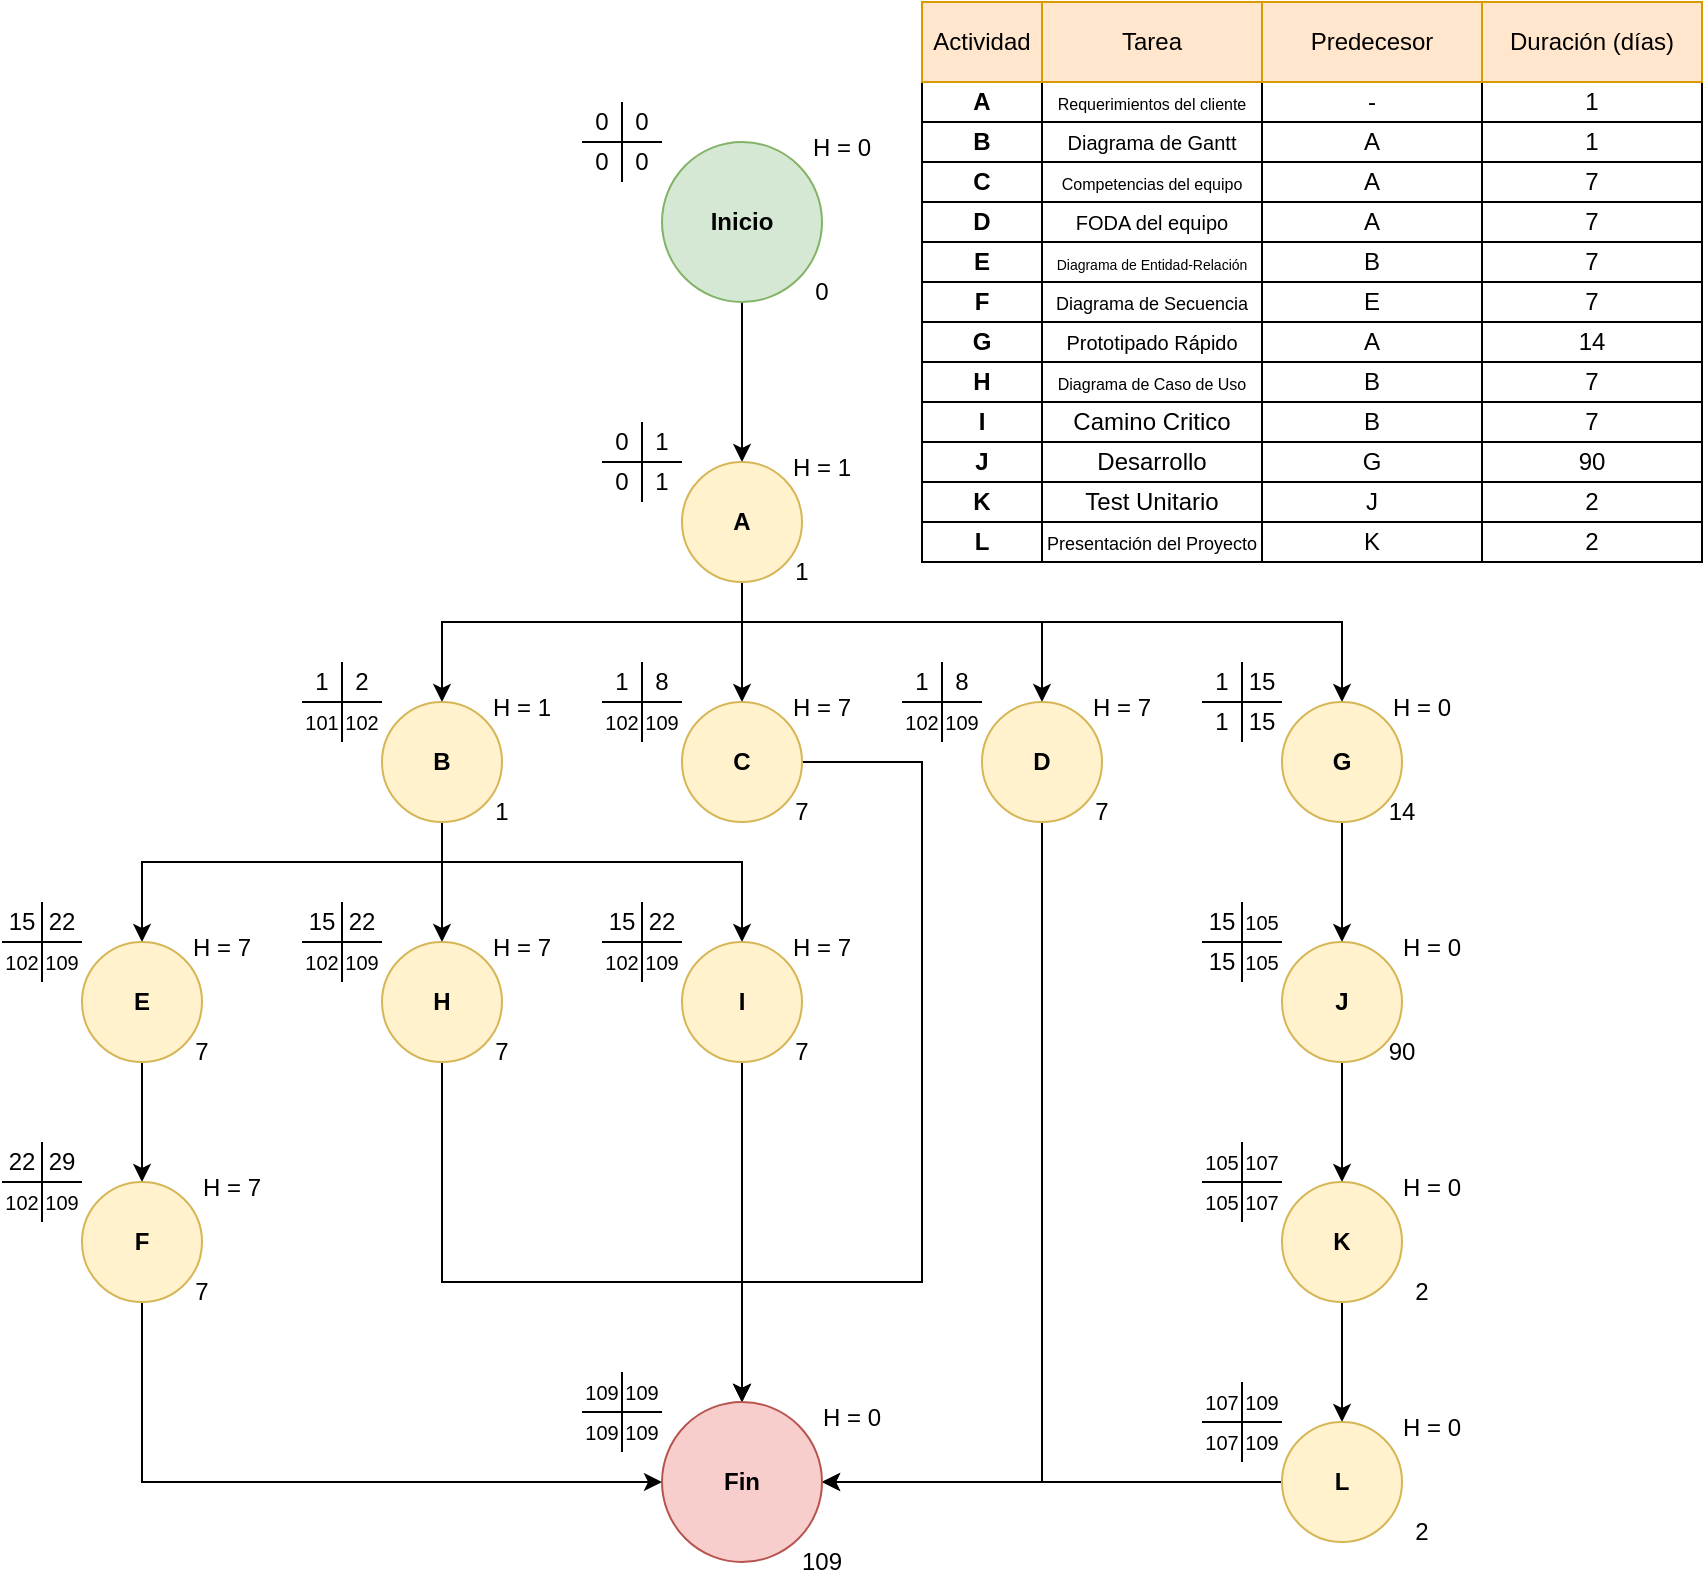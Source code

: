 <mxfile version="21.1.7" type="device">
  <diagram name="Página-1" id="NxOe9unB6jpLnXGUCcKp">
    <mxGraphModel dx="2471" dy="936" grid="1" gridSize="10" guides="1" tooltips="1" connect="1" arrows="1" fold="1" page="1" pageScale="1" pageWidth="827" pageHeight="1169" math="0" shadow="0">
      <root>
        <mxCell id="0" />
        <mxCell id="1" parent="0" />
        <mxCell id="khXIBc9hb-4F274Rollf-5" value="&lt;span&gt;A&lt;/span&gt;" style="rounded=0;whiteSpace=wrap;html=1;fontStyle=1" vertex="1" parent="1">
          <mxGeometry x="280" y="120" width="60" height="20" as="geometry" />
        </mxCell>
        <mxCell id="khXIBc9hb-4F274Rollf-6" value="B" style="rounded=0;whiteSpace=wrap;html=1;fontStyle=1" vertex="1" parent="1">
          <mxGeometry x="280" y="140" width="60" height="20" as="geometry" />
        </mxCell>
        <mxCell id="khXIBc9hb-4F274Rollf-7" value="A" style="rounded=0;whiteSpace=wrap;html=1;" vertex="1" parent="1">
          <mxGeometry x="450" y="140" width="110" height="20" as="geometry" />
        </mxCell>
        <mxCell id="khXIBc9hb-4F274Rollf-8" value="-" style="rounded=0;whiteSpace=wrap;html=1;" vertex="1" parent="1">
          <mxGeometry x="450" y="120" width="110" height="20" as="geometry" />
        </mxCell>
        <mxCell id="khXIBc9hb-4F274Rollf-9" value="1" style="rounded=0;whiteSpace=wrap;html=1;" vertex="1" parent="1">
          <mxGeometry x="560" y="120" width="110" height="20" as="geometry" />
        </mxCell>
        <mxCell id="khXIBc9hb-4F274Rollf-10" value="1" style="rounded=0;whiteSpace=wrap;html=1;" vertex="1" parent="1">
          <mxGeometry x="560" y="140" width="110" height="20" as="geometry" />
        </mxCell>
        <mxCell id="khXIBc9hb-4F274Rollf-11" value="Duración (días)" style="rounded=0;whiteSpace=wrap;html=1;fillColor=#ffe6cc;strokeColor=#d79b00;" vertex="1" parent="1">
          <mxGeometry x="560" y="80" width="110" height="40" as="geometry" />
        </mxCell>
        <mxCell id="khXIBc9hb-4F274Rollf-12" value="Predecesor" style="rounded=0;whiteSpace=wrap;html=1;fillColor=#ffe6cc;strokeColor=#d79b00;" vertex="1" parent="1">
          <mxGeometry x="450" y="80" width="110" height="40" as="geometry" />
        </mxCell>
        <mxCell id="khXIBc9hb-4F274Rollf-13" value="Actividad" style="rounded=0;whiteSpace=wrap;html=1;fillColor=#ffe6cc;strokeColor=#d79b00;" vertex="1" parent="1">
          <mxGeometry x="280" y="80" width="60" height="40" as="geometry" />
        </mxCell>
        <mxCell id="khXIBc9hb-4F274Rollf-15" value="C" style="rounded=0;whiteSpace=wrap;html=1;fontStyle=1" vertex="1" parent="1">
          <mxGeometry x="280" y="160" width="60" height="20" as="geometry" />
        </mxCell>
        <mxCell id="khXIBc9hb-4F274Rollf-16" value="A" style="rounded=0;whiteSpace=wrap;html=1;" vertex="1" parent="1">
          <mxGeometry x="450" y="160" width="110" height="20" as="geometry" />
        </mxCell>
        <mxCell id="khXIBc9hb-4F274Rollf-17" value="7" style="rounded=0;whiteSpace=wrap;html=1;" vertex="1" parent="1">
          <mxGeometry x="560" y="160" width="110" height="20" as="geometry" />
        </mxCell>
        <mxCell id="khXIBc9hb-4F274Rollf-18" value="D" style="rounded=0;whiteSpace=wrap;html=1;fontStyle=1" vertex="1" parent="1">
          <mxGeometry x="280" y="180" width="60" height="20" as="geometry" />
        </mxCell>
        <mxCell id="khXIBc9hb-4F274Rollf-19" value="A" style="rounded=0;whiteSpace=wrap;html=1;" vertex="1" parent="1">
          <mxGeometry x="450" y="180" width="110" height="20" as="geometry" />
        </mxCell>
        <mxCell id="khXIBc9hb-4F274Rollf-20" value="7" style="rounded=0;whiteSpace=wrap;html=1;" vertex="1" parent="1">
          <mxGeometry x="560" y="180" width="110" height="20" as="geometry" />
        </mxCell>
        <mxCell id="khXIBc9hb-4F274Rollf-21" value="E" style="rounded=0;whiteSpace=wrap;html=1;fontStyle=1" vertex="1" parent="1">
          <mxGeometry x="280" y="200" width="60" height="20" as="geometry" />
        </mxCell>
        <mxCell id="khXIBc9hb-4F274Rollf-22" value="B" style="rounded=0;whiteSpace=wrap;html=1;" vertex="1" parent="1">
          <mxGeometry x="450" y="200" width="110" height="20" as="geometry" />
        </mxCell>
        <mxCell id="khXIBc9hb-4F274Rollf-23" value="7" style="rounded=0;whiteSpace=wrap;html=1;" vertex="1" parent="1">
          <mxGeometry x="560" y="200" width="110" height="20" as="geometry" />
        </mxCell>
        <mxCell id="khXIBc9hb-4F274Rollf-24" value="F" style="rounded=0;whiteSpace=wrap;html=1;fontStyle=1" vertex="1" parent="1">
          <mxGeometry x="280" y="220" width="60" height="20" as="geometry" />
        </mxCell>
        <mxCell id="khXIBc9hb-4F274Rollf-25" value="E" style="rounded=0;whiteSpace=wrap;html=1;" vertex="1" parent="1">
          <mxGeometry x="450" y="220" width="110" height="20" as="geometry" />
        </mxCell>
        <mxCell id="khXIBc9hb-4F274Rollf-26" value="7" style="rounded=0;whiteSpace=wrap;html=1;" vertex="1" parent="1">
          <mxGeometry x="560" y="220" width="110" height="20" as="geometry" />
        </mxCell>
        <mxCell id="khXIBc9hb-4F274Rollf-27" value="G" style="rounded=0;whiteSpace=wrap;html=1;fontStyle=1" vertex="1" parent="1">
          <mxGeometry x="280" y="240" width="60" height="20" as="geometry" />
        </mxCell>
        <mxCell id="khXIBc9hb-4F274Rollf-28" value="A" style="rounded=0;whiteSpace=wrap;html=1;" vertex="1" parent="1">
          <mxGeometry x="450" y="240" width="110" height="20" as="geometry" />
        </mxCell>
        <mxCell id="khXIBc9hb-4F274Rollf-29" value="14" style="rounded=0;whiteSpace=wrap;html=1;" vertex="1" parent="1">
          <mxGeometry x="560" y="240" width="110" height="20" as="geometry" />
        </mxCell>
        <mxCell id="khXIBc9hb-4F274Rollf-30" value="H" style="rounded=0;whiteSpace=wrap;html=1;fontStyle=1" vertex="1" parent="1">
          <mxGeometry x="280" y="260" width="60" height="20" as="geometry" />
        </mxCell>
        <mxCell id="khXIBc9hb-4F274Rollf-31" value="B" style="rounded=0;whiteSpace=wrap;html=1;" vertex="1" parent="1">
          <mxGeometry x="450" y="260" width="110" height="20" as="geometry" />
        </mxCell>
        <mxCell id="khXIBc9hb-4F274Rollf-32" value="7" style="rounded=0;whiteSpace=wrap;html=1;" vertex="1" parent="1">
          <mxGeometry x="560" y="260" width="110" height="20" as="geometry" />
        </mxCell>
        <mxCell id="khXIBc9hb-4F274Rollf-33" value="I" style="rounded=0;whiteSpace=wrap;html=1;fontStyle=1" vertex="1" parent="1">
          <mxGeometry x="280" y="280" width="60" height="20" as="geometry" />
        </mxCell>
        <mxCell id="khXIBc9hb-4F274Rollf-34" value="B" style="rounded=0;whiteSpace=wrap;html=1;" vertex="1" parent="1">
          <mxGeometry x="450" y="280" width="110" height="20" as="geometry" />
        </mxCell>
        <mxCell id="khXIBc9hb-4F274Rollf-35" value="7" style="rounded=0;whiteSpace=wrap;html=1;" vertex="1" parent="1">
          <mxGeometry x="560" y="280" width="110" height="20" as="geometry" />
        </mxCell>
        <mxCell id="khXIBc9hb-4F274Rollf-36" value="&lt;font style=&quot;font-size: 10px;&quot;&gt;Diagrama de Gantt&lt;/font&gt;" style="rounded=0;whiteSpace=wrap;html=1;" vertex="1" parent="1">
          <mxGeometry x="340" y="140" width="110" height="20" as="geometry" />
        </mxCell>
        <mxCell id="khXIBc9hb-4F274Rollf-37" value="&lt;font style=&quot;font-size: 8px;&quot;&gt;Requerimientos del cliente&lt;/font&gt;" style="rounded=0;whiteSpace=wrap;html=1;" vertex="1" parent="1">
          <mxGeometry x="340" y="120" width="110" height="20" as="geometry" />
        </mxCell>
        <mxCell id="khXIBc9hb-4F274Rollf-38" value="Tarea" style="rounded=0;whiteSpace=wrap;html=1;fillColor=#ffe6cc;strokeColor=#d79b00;" vertex="1" parent="1">
          <mxGeometry x="340" y="80" width="110" height="40" as="geometry" />
        </mxCell>
        <mxCell id="khXIBc9hb-4F274Rollf-39" value="&lt;font style=&quot;font-size: 8px;&quot;&gt;Competencias del equipo&lt;/font&gt;" style="rounded=0;whiteSpace=wrap;html=1;" vertex="1" parent="1">
          <mxGeometry x="340" y="160" width="110" height="20" as="geometry" />
        </mxCell>
        <mxCell id="khXIBc9hb-4F274Rollf-40" value="&lt;font style=&quot;font-size: 10px;&quot;&gt;FODA del equipo&lt;/font&gt;" style="rounded=0;whiteSpace=wrap;html=1;" vertex="1" parent="1">
          <mxGeometry x="340" y="180" width="110" height="20" as="geometry" />
        </mxCell>
        <mxCell id="khXIBc9hb-4F274Rollf-41" value="&lt;font style=&quot;font-size: 7px;&quot;&gt;Diagrama de Entidad-Relación&lt;/font&gt;" style="rounded=0;whiteSpace=wrap;html=1;" vertex="1" parent="1">
          <mxGeometry x="340" y="200" width="110" height="20" as="geometry" />
        </mxCell>
        <mxCell id="khXIBc9hb-4F274Rollf-42" value="&lt;font style=&quot;font-size: 9px;&quot;&gt;Diagrama de Secuencia&lt;/font&gt;" style="rounded=0;whiteSpace=wrap;html=1;" vertex="1" parent="1">
          <mxGeometry x="340" y="220" width="110" height="20" as="geometry" />
        </mxCell>
        <mxCell id="khXIBc9hb-4F274Rollf-43" value="&lt;font style=&quot;font-size: 10px;&quot;&gt;Prototipado Rápido&lt;/font&gt;" style="rounded=0;whiteSpace=wrap;html=1;" vertex="1" parent="1">
          <mxGeometry x="340" y="240" width="110" height="20" as="geometry" />
        </mxCell>
        <mxCell id="khXIBc9hb-4F274Rollf-44" value="&lt;font style=&quot;font-size: 8px;&quot;&gt;Diagrama de Caso de Uso&lt;/font&gt;" style="rounded=0;whiteSpace=wrap;html=1;" vertex="1" parent="1">
          <mxGeometry x="340" y="260" width="110" height="20" as="geometry" />
        </mxCell>
        <mxCell id="khXIBc9hb-4F274Rollf-45" value="&lt;font style=&quot;font-size: 12px;&quot;&gt;Camino Critico&lt;/font&gt;" style="rounded=0;whiteSpace=wrap;html=1;" vertex="1" parent="1">
          <mxGeometry x="340" y="280" width="110" height="20" as="geometry" />
        </mxCell>
        <mxCell id="khXIBc9hb-4F274Rollf-48" value="J" style="rounded=0;whiteSpace=wrap;html=1;fontStyle=1" vertex="1" parent="1">
          <mxGeometry x="280" y="300" width="60" height="20" as="geometry" />
        </mxCell>
        <mxCell id="khXIBc9hb-4F274Rollf-49" value="G" style="rounded=0;whiteSpace=wrap;html=1;" vertex="1" parent="1">
          <mxGeometry x="450" y="300" width="110" height="20" as="geometry" />
        </mxCell>
        <mxCell id="khXIBc9hb-4F274Rollf-50" value="90" style="rounded=0;whiteSpace=wrap;html=1;" vertex="1" parent="1">
          <mxGeometry x="560" y="300" width="110" height="20" as="geometry" />
        </mxCell>
        <mxCell id="khXIBc9hb-4F274Rollf-51" value="Desarrollo" style="rounded=0;whiteSpace=wrap;html=1;" vertex="1" parent="1">
          <mxGeometry x="340" y="300" width="110" height="20" as="geometry" />
        </mxCell>
        <mxCell id="khXIBc9hb-4F274Rollf-52" value="K" style="rounded=0;whiteSpace=wrap;html=1;fontStyle=1" vertex="1" parent="1">
          <mxGeometry x="280" y="320" width="60" height="20" as="geometry" />
        </mxCell>
        <mxCell id="khXIBc9hb-4F274Rollf-53" value="J" style="rounded=0;whiteSpace=wrap;html=1;" vertex="1" parent="1">
          <mxGeometry x="450" y="320" width="110" height="20" as="geometry" />
        </mxCell>
        <mxCell id="khXIBc9hb-4F274Rollf-54" value="2" style="rounded=0;whiteSpace=wrap;html=1;" vertex="1" parent="1">
          <mxGeometry x="560" y="320" width="110" height="20" as="geometry" />
        </mxCell>
        <mxCell id="khXIBc9hb-4F274Rollf-55" value="&lt;font style=&quot;font-size: 12px;&quot;&gt;Test Unitario&lt;/font&gt;" style="rounded=0;whiteSpace=wrap;html=1;" vertex="1" parent="1">
          <mxGeometry x="340" y="320" width="110" height="20" as="geometry" />
        </mxCell>
        <mxCell id="khXIBc9hb-4F274Rollf-56" value="L" style="rounded=0;whiteSpace=wrap;html=1;fontStyle=1" vertex="1" parent="1">
          <mxGeometry x="280" y="340" width="60" height="20" as="geometry" />
        </mxCell>
        <mxCell id="khXIBc9hb-4F274Rollf-57" value="K" style="rounded=0;whiteSpace=wrap;html=1;" vertex="1" parent="1">
          <mxGeometry x="450" y="340" width="110" height="20" as="geometry" />
        </mxCell>
        <mxCell id="khXIBc9hb-4F274Rollf-58" value="2" style="rounded=0;whiteSpace=wrap;html=1;" vertex="1" parent="1">
          <mxGeometry x="560" y="340" width="110" height="20" as="geometry" />
        </mxCell>
        <mxCell id="khXIBc9hb-4F274Rollf-59" value="&lt;font style=&quot;font-size: 9px;&quot;&gt;Presentación del Proyecto&lt;/font&gt;" style="rounded=0;whiteSpace=wrap;html=1;" vertex="1" parent="1">
          <mxGeometry x="340" y="340" width="110" height="20" as="geometry" />
        </mxCell>
        <mxCell id="khXIBc9hb-4F274Rollf-108" style="edgeStyle=orthogonalEdgeStyle;rounded=0;orthogonalLoop=1;jettySize=auto;html=1;" edge="1" parent="1" source="khXIBc9hb-4F274Rollf-68" target="khXIBc9hb-4F274Rollf-78">
          <mxGeometry relative="1" as="geometry" />
        </mxCell>
        <mxCell id="khXIBc9hb-4F274Rollf-68" value="&lt;b&gt;Inicio&lt;/b&gt;" style="ellipse;whiteSpace=wrap;html=1;aspect=fixed;fillColor=#d5e8d4;strokeColor=#82b366;" vertex="1" parent="1">
          <mxGeometry x="150" y="150" width="80" height="80" as="geometry" />
        </mxCell>
        <mxCell id="khXIBc9hb-4F274Rollf-69" value="0" style="text;html=1;strokeColor=none;fillColor=none;align=center;verticalAlign=middle;whiteSpace=wrap;rounded=0;" vertex="1" parent="1">
          <mxGeometry x="110" y="130" width="20" height="20" as="geometry" />
        </mxCell>
        <mxCell id="khXIBc9hb-4F274Rollf-70" value="0" style="text;html=1;strokeColor=none;fillColor=none;align=center;verticalAlign=middle;whiteSpace=wrap;rounded=0;" vertex="1" parent="1">
          <mxGeometry x="130" y="130" width="20" height="20" as="geometry" />
        </mxCell>
        <mxCell id="khXIBc9hb-4F274Rollf-71" value="0" style="text;html=1;strokeColor=none;fillColor=none;align=center;verticalAlign=middle;whiteSpace=wrap;rounded=0;" vertex="1" parent="1">
          <mxGeometry x="130" y="150" width="20" height="20" as="geometry" />
        </mxCell>
        <mxCell id="khXIBc9hb-4F274Rollf-72" value="0" style="text;html=1;strokeColor=none;fillColor=none;align=center;verticalAlign=middle;whiteSpace=wrap;rounded=0;" vertex="1" parent="1">
          <mxGeometry x="110" y="150" width="20" height="20" as="geometry" />
        </mxCell>
        <mxCell id="khXIBc9hb-4F274Rollf-74" value="" style="endArrow=none;html=1;rounded=0;entryX=0;entryY=0;entryDx=0;entryDy=0;exitX=1;exitY=1;exitDx=0;exitDy=0;" edge="1" parent="1" source="khXIBc9hb-4F274Rollf-72" target="khXIBc9hb-4F274Rollf-70">
          <mxGeometry width="50" height="50" relative="1" as="geometry">
            <mxPoint x="120" y="175" as="sourcePoint" />
            <mxPoint x="170" y="125" as="targetPoint" />
          </mxGeometry>
        </mxCell>
        <mxCell id="khXIBc9hb-4F274Rollf-75" value="" style="endArrow=none;html=1;rounded=0;entryX=1;entryY=0;entryDx=0;entryDy=0;exitX=0;exitY=0;exitDx=0;exitDy=0;" edge="1" parent="1" source="khXIBc9hb-4F274Rollf-72" target="khXIBc9hb-4F274Rollf-71">
          <mxGeometry width="50" height="50" relative="1" as="geometry">
            <mxPoint x="140" y="190" as="sourcePoint" />
            <mxPoint x="140" y="130" as="targetPoint" />
          </mxGeometry>
        </mxCell>
        <mxCell id="khXIBc9hb-4F274Rollf-76" value="H = 0" style="text;html=1;strokeColor=none;fillColor=none;align=center;verticalAlign=middle;whiteSpace=wrap;rounded=0;" vertex="1" parent="1">
          <mxGeometry x="220" y="140" width="40" height="25" as="geometry" />
        </mxCell>
        <mxCell id="khXIBc9hb-4F274Rollf-77" value="0" style="text;html=1;strokeColor=none;fillColor=none;align=center;verticalAlign=middle;whiteSpace=wrap;rounded=0;" vertex="1" parent="1">
          <mxGeometry x="200" y="210" width="60" height="30" as="geometry" />
        </mxCell>
        <mxCell id="khXIBc9hb-4F274Rollf-119" style="edgeStyle=orthogonalEdgeStyle;rounded=0;orthogonalLoop=1;jettySize=auto;html=1;" edge="1" parent="1" source="khXIBc9hb-4F274Rollf-78" target="khXIBc9hb-4F274Rollf-89">
          <mxGeometry relative="1" as="geometry">
            <Array as="points">
              <mxPoint x="190" y="390" />
              <mxPoint x="40" y="390" />
            </Array>
          </mxGeometry>
        </mxCell>
        <mxCell id="khXIBc9hb-4F274Rollf-120" style="edgeStyle=orthogonalEdgeStyle;rounded=0;orthogonalLoop=1;jettySize=auto;html=1;entryX=0.5;entryY=0;entryDx=0;entryDy=0;" edge="1" parent="1" source="khXIBc9hb-4F274Rollf-78" target="khXIBc9hb-4F274Rollf-98">
          <mxGeometry relative="1" as="geometry" />
        </mxCell>
        <mxCell id="khXIBc9hb-4F274Rollf-122" style="edgeStyle=orthogonalEdgeStyle;rounded=0;orthogonalLoop=1;jettySize=auto;html=1;" edge="1" parent="1" source="khXIBc9hb-4F274Rollf-78" target="khXIBc9hb-4F274Rollf-110">
          <mxGeometry relative="1" as="geometry">
            <Array as="points">
              <mxPoint x="190" y="390" />
              <mxPoint x="340" y="390" />
            </Array>
          </mxGeometry>
        </mxCell>
        <mxCell id="khXIBc9hb-4F274Rollf-132" style="edgeStyle=orthogonalEdgeStyle;rounded=0;orthogonalLoop=1;jettySize=auto;html=1;" edge="1" parent="1" source="khXIBc9hb-4F274Rollf-78" target="khXIBc9hb-4F274Rollf-123">
          <mxGeometry relative="1" as="geometry">
            <Array as="points">
              <mxPoint x="190" y="390" />
              <mxPoint x="490" y="390" />
            </Array>
          </mxGeometry>
        </mxCell>
        <mxCell id="khXIBc9hb-4F274Rollf-78" value="&lt;b&gt;A&lt;/b&gt;" style="ellipse;whiteSpace=wrap;html=1;aspect=fixed;fillColor=#fff2cc;strokeColor=#d6b656;" vertex="1" parent="1">
          <mxGeometry x="160" y="310" width="60" height="60" as="geometry" />
        </mxCell>
        <mxCell id="khXIBc9hb-4F274Rollf-79" value="0" style="text;html=1;strokeColor=none;fillColor=none;align=center;verticalAlign=middle;whiteSpace=wrap;rounded=0;" vertex="1" parent="1">
          <mxGeometry x="120" y="290" width="20" height="20" as="geometry" />
        </mxCell>
        <mxCell id="khXIBc9hb-4F274Rollf-80" value="1" style="text;html=1;strokeColor=none;fillColor=none;align=center;verticalAlign=middle;whiteSpace=wrap;rounded=0;" vertex="1" parent="1">
          <mxGeometry x="140" y="290" width="20" height="20" as="geometry" />
        </mxCell>
        <mxCell id="khXIBc9hb-4F274Rollf-81" value="1" style="text;html=1;strokeColor=none;fillColor=none;align=center;verticalAlign=middle;whiteSpace=wrap;rounded=0;" vertex="1" parent="1">
          <mxGeometry x="140" y="310" width="20" height="20" as="geometry" />
        </mxCell>
        <mxCell id="khXIBc9hb-4F274Rollf-82" value="0" style="text;html=1;strokeColor=none;fillColor=none;align=center;verticalAlign=middle;whiteSpace=wrap;rounded=0;" vertex="1" parent="1">
          <mxGeometry x="120" y="310" width="20" height="20" as="geometry" />
        </mxCell>
        <mxCell id="khXIBc9hb-4F274Rollf-83" value="" style="endArrow=none;html=1;rounded=0;entryX=0;entryY=0;entryDx=0;entryDy=0;exitX=1;exitY=1;exitDx=0;exitDy=0;" edge="1" parent="1" source="khXIBc9hb-4F274Rollf-82" target="khXIBc9hb-4F274Rollf-80">
          <mxGeometry width="50" height="50" relative="1" as="geometry">
            <mxPoint x="130" y="335" as="sourcePoint" />
            <mxPoint x="180" y="285" as="targetPoint" />
          </mxGeometry>
        </mxCell>
        <mxCell id="khXIBc9hb-4F274Rollf-84" value="" style="endArrow=none;html=1;rounded=0;entryX=1;entryY=0;entryDx=0;entryDy=0;exitX=0;exitY=0;exitDx=0;exitDy=0;" edge="1" parent="1" source="khXIBc9hb-4F274Rollf-82" target="khXIBc9hb-4F274Rollf-81">
          <mxGeometry width="50" height="50" relative="1" as="geometry">
            <mxPoint x="150" y="350" as="sourcePoint" />
            <mxPoint x="150" y="290" as="targetPoint" />
          </mxGeometry>
        </mxCell>
        <mxCell id="khXIBc9hb-4F274Rollf-85" value="H = 1" style="text;html=1;strokeColor=none;fillColor=none;align=center;verticalAlign=middle;whiteSpace=wrap;rounded=0;" vertex="1" parent="1">
          <mxGeometry x="210" y="300" width="40" height="25" as="geometry" />
        </mxCell>
        <mxCell id="khXIBc9hb-4F274Rollf-86" value="1" style="text;html=1;strokeColor=none;fillColor=none;align=center;verticalAlign=middle;whiteSpace=wrap;rounded=0;" vertex="1" parent="1">
          <mxGeometry x="190" y="350" width="60" height="30" as="geometry" />
        </mxCell>
        <mxCell id="khXIBc9hb-4F274Rollf-142" style="edgeStyle=orthogonalEdgeStyle;rounded=0;orthogonalLoop=1;jettySize=auto;html=1;" edge="1" parent="1" source="khXIBc9hb-4F274Rollf-89" target="khXIBc9hb-4F274Rollf-133">
          <mxGeometry relative="1" as="geometry" />
        </mxCell>
        <mxCell id="khXIBc9hb-4F274Rollf-161" style="edgeStyle=orthogonalEdgeStyle;rounded=0;orthogonalLoop=1;jettySize=auto;html=1;" edge="1" parent="1" source="khXIBc9hb-4F274Rollf-89" target="khXIBc9hb-4F274Rollf-143">
          <mxGeometry relative="1" as="geometry">
            <Array as="points">
              <mxPoint x="40" y="510" />
              <mxPoint x="190" y="510" />
            </Array>
          </mxGeometry>
        </mxCell>
        <mxCell id="khXIBc9hb-4F274Rollf-162" style="edgeStyle=orthogonalEdgeStyle;rounded=0;orthogonalLoop=1;jettySize=auto;html=1;" edge="1" parent="1" source="khXIBc9hb-4F274Rollf-89" target="khXIBc9hb-4F274Rollf-152">
          <mxGeometry relative="1" as="geometry">
            <Array as="points">
              <mxPoint x="40" y="510" />
              <mxPoint x="-110" y="510" />
            </Array>
          </mxGeometry>
        </mxCell>
        <mxCell id="khXIBc9hb-4F274Rollf-89" value="&lt;b&gt;B&lt;/b&gt;" style="ellipse;whiteSpace=wrap;html=1;aspect=fixed;fillColor=#fff2cc;strokeColor=#d6b656;" vertex="1" parent="1">
          <mxGeometry x="10" y="430" width="60" height="60" as="geometry" />
        </mxCell>
        <mxCell id="khXIBc9hb-4F274Rollf-90" value="1" style="text;html=1;strokeColor=none;fillColor=none;align=center;verticalAlign=middle;whiteSpace=wrap;rounded=0;" vertex="1" parent="1">
          <mxGeometry x="-30" y="410" width="20" height="20" as="geometry" />
        </mxCell>
        <mxCell id="khXIBc9hb-4F274Rollf-91" value="2" style="text;html=1;strokeColor=none;fillColor=none;align=center;verticalAlign=middle;whiteSpace=wrap;rounded=0;" vertex="1" parent="1">
          <mxGeometry x="-10" y="410" width="20" height="20" as="geometry" />
        </mxCell>
        <mxCell id="khXIBc9hb-4F274Rollf-92" value="&lt;font style=&quot;font-size: 10px;&quot;&gt;102&lt;/font&gt;" style="text;html=1;strokeColor=none;fillColor=none;align=center;verticalAlign=middle;whiteSpace=wrap;rounded=0;" vertex="1" parent="1">
          <mxGeometry x="-10" y="430" width="20" height="20" as="geometry" />
        </mxCell>
        <mxCell id="khXIBc9hb-4F274Rollf-93" value="&lt;font style=&quot;font-size: 10px;&quot;&gt;101&lt;/font&gt;" style="text;html=1;strokeColor=none;fillColor=none;align=center;verticalAlign=middle;whiteSpace=wrap;rounded=0;" vertex="1" parent="1">
          <mxGeometry x="-30" y="430" width="20" height="20" as="geometry" />
        </mxCell>
        <mxCell id="khXIBc9hb-4F274Rollf-94" value="" style="endArrow=none;html=1;rounded=0;entryX=0;entryY=0;entryDx=0;entryDy=0;exitX=1;exitY=1;exitDx=0;exitDy=0;" edge="1" parent="1" source="khXIBc9hb-4F274Rollf-93" target="khXIBc9hb-4F274Rollf-91">
          <mxGeometry width="50" height="50" relative="1" as="geometry">
            <mxPoint x="-20" y="455" as="sourcePoint" />
            <mxPoint x="30" y="405" as="targetPoint" />
          </mxGeometry>
        </mxCell>
        <mxCell id="khXIBc9hb-4F274Rollf-95" value="" style="endArrow=none;html=1;rounded=0;entryX=1;entryY=0;entryDx=0;entryDy=0;exitX=0;exitY=0;exitDx=0;exitDy=0;" edge="1" parent="1" source="khXIBc9hb-4F274Rollf-93" target="khXIBc9hb-4F274Rollf-92">
          <mxGeometry width="50" height="50" relative="1" as="geometry">
            <mxPoint y="470" as="sourcePoint" />
            <mxPoint y="410" as="targetPoint" />
          </mxGeometry>
        </mxCell>
        <mxCell id="khXIBc9hb-4F274Rollf-96" value="H = 1" style="text;html=1;strokeColor=none;fillColor=none;align=center;verticalAlign=middle;whiteSpace=wrap;rounded=0;" vertex="1" parent="1">
          <mxGeometry x="60" y="420" width="40" height="25" as="geometry" />
        </mxCell>
        <mxCell id="khXIBc9hb-4F274Rollf-97" value="1" style="text;html=1;strokeColor=none;fillColor=none;align=center;verticalAlign=middle;whiteSpace=wrap;rounded=0;" vertex="1" parent="1">
          <mxGeometry x="40" y="470" width="60" height="30" as="geometry" />
        </mxCell>
        <mxCell id="khXIBc9hb-4F274Rollf-226" style="edgeStyle=orthogonalEdgeStyle;rounded=0;orthogonalLoop=1;jettySize=auto;html=1;" edge="1" parent="1" source="khXIBc9hb-4F274Rollf-98" target="khXIBc9hb-4F274Rollf-207">
          <mxGeometry relative="1" as="geometry">
            <Array as="points">
              <mxPoint x="280" y="460" />
              <mxPoint x="280" y="720" />
              <mxPoint x="190" y="720" />
            </Array>
          </mxGeometry>
        </mxCell>
        <mxCell id="khXIBc9hb-4F274Rollf-98" value="&lt;b&gt;C&lt;/b&gt;" style="ellipse;whiteSpace=wrap;html=1;aspect=fixed;fillColor=#fff2cc;strokeColor=#d6b656;" vertex="1" parent="1">
          <mxGeometry x="160" y="430" width="60" height="60" as="geometry" />
        </mxCell>
        <mxCell id="khXIBc9hb-4F274Rollf-99" value="1" style="text;html=1;strokeColor=none;fillColor=none;align=center;verticalAlign=middle;whiteSpace=wrap;rounded=0;" vertex="1" parent="1">
          <mxGeometry x="120" y="410" width="20" height="20" as="geometry" />
        </mxCell>
        <mxCell id="khXIBc9hb-4F274Rollf-100" value="8" style="text;html=1;strokeColor=none;fillColor=none;align=center;verticalAlign=middle;whiteSpace=wrap;rounded=0;" vertex="1" parent="1">
          <mxGeometry x="140" y="410" width="20" height="20" as="geometry" />
        </mxCell>
        <mxCell id="khXIBc9hb-4F274Rollf-101" value="&lt;font style=&quot;font-size: 10px;&quot;&gt;109&lt;/font&gt;" style="text;html=1;strokeColor=none;fillColor=none;align=center;verticalAlign=middle;whiteSpace=wrap;rounded=0;" vertex="1" parent="1">
          <mxGeometry x="140" y="430" width="20" height="20" as="geometry" />
        </mxCell>
        <mxCell id="khXIBc9hb-4F274Rollf-102" value="&lt;font style=&quot;font-size: 10px;&quot;&gt;102&lt;/font&gt;" style="text;html=1;strokeColor=none;fillColor=none;align=center;verticalAlign=middle;whiteSpace=wrap;rounded=0;" vertex="1" parent="1">
          <mxGeometry x="120" y="430" width="20" height="20" as="geometry" />
        </mxCell>
        <mxCell id="khXIBc9hb-4F274Rollf-103" value="" style="endArrow=none;html=1;rounded=0;entryX=0;entryY=0;entryDx=0;entryDy=0;exitX=1;exitY=1;exitDx=0;exitDy=0;" edge="1" parent="1" source="khXIBc9hb-4F274Rollf-102" target="khXIBc9hb-4F274Rollf-100">
          <mxGeometry width="50" height="50" relative="1" as="geometry">
            <mxPoint x="130" y="455" as="sourcePoint" />
            <mxPoint x="180" y="405" as="targetPoint" />
          </mxGeometry>
        </mxCell>
        <mxCell id="khXIBc9hb-4F274Rollf-104" value="" style="endArrow=none;html=1;rounded=0;entryX=1;entryY=0;entryDx=0;entryDy=0;exitX=0;exitY=0;exitDx=0;exitDy=0;" edge="1" parent="1" source="khXIBc9hb-4F274Rollf-102" target="khXIBc9hb-4F274Rollf-101">
          <mxGeometry width="50" height="50" relative="1" as="geometry">
            <mxPoint x="150" y="470" as="sourcePoint" />
            <mxPoint x="150" y="410" as="targetPoint" />
          </mxGeometry>
        </mxCell>
        <mxCell id="khXIBc9hb-4F274Rollf-105" value="H = 7" style="text;html=1;strokeColor=none;fillColor=none;align=center;verticalAlign=middle;whiteSpace=wrap;rounded=0;" vertex="1" parent="1">
          <mxGeometry x="210" y="420" width="40" height="25" as="geometry" />
        </mxCell>
        <mxCell id="khXIBc9hb-4F274Rollf-106" value="7" style="text;html=1;strokeColor=none;fillColor=none;align=center;verticalAlign=middle;whiteSpace=wrap;rounded=0;" vertex="1" parent="1">
          <mxGeometry x="190" y="470" width="60" height="30" as="geometry" />
        </mxCell>
        <mxCell id="khXIBc9hb-4F274Rollf-227" style="edgeStyle=orthogonalEdgeStyle;rounded=0;orthogonalLoop=1;jettySize=auto;html=1;" edge="1" parent="1" source="khXIBc9hb-4F274Rollf-110" target="khXIBc9hb-4F274Rollf-207">
          <mxGeometry relative="1" as="geometry">
            <Array as="points">
              <mxPoint x="340" y="820" />
            </Array>
          </mxGeometry>
        </mxCell>
        <mxCell id="khXIBc9hb-4F274Rollf-110" value="&lt;b&gt;D&lt;/b&gt;" style="ellipse;whiteSpace=wrap;html=1;aspect=fixed;fillColor=#fff2cc;strokeColor=#d6b656;" vertex="1" parent="1">
          <mxGeometry x="310" y="430" width="60" height="60" as="geometry" />
        </mxCell>
        <mxCell id="khXIBc9hb-4F274Rollf-111" value="1" style="text;html=1;strokeColor=none;fillColor=none;align=center;verticalAlign=middle;whiteSpace=wrap;rounded=0;" vertex="1" parent="1">
          <mxGeometry x="270" y="410" width="20" height="20" as="geometry" />
        </mxCell>
        <mxCell id="khXIBc9hb-4F274Rollf-112" value="8" style="text;html=1;strokeColor=none;fillColor=none;align=center;verticalAlign=middle;whiteSpace=wrap;rounded=0;" vertex="1" parent="1">
          <mxGeometry x="290" y="410" width="20" height="20" as="geometry" />
        </mxCell>
        <mxCell id="khXIBc9hb-4F274Rollf-113" value="&lt;font style=&quot;font-size: 10px;&quot;&gt;109&lt;/font&gt;" style="text;html=1;strokeColor=none;fillColor=none;align=center;verticalAlign=middle;whiteSpace=wrap;rounded=0;" vertex="1" parent="1">
          <mxGeometry x="290" y="430" width="20" height="20" as="geometry" />
        </mxCell>
        <mxCell id="khXIBc9hb-4F274Rollf-114" value="&lt;font style=&quot;font-size: 10px;&quot;&gt;102&lt;/font&gt;" style="text;html=1;strokeColor=none;fillColor=none;align=center;verticalAlign=middle;whiteSpace=wrap;rounded=0;" vertex="1" parent="1">
          <mxGeometry x="270" y="430" width="20" height="20" as="geometry" />
        </mxCell>
        <mxCell id="khXIBc9hb-4F274Rollf-115" value="" style="endArrow=none;html=1;rounded=0;entryX=0;entryY=0;entryDx=0;entryDy=0;exitX=1;exitY=1;exitDx=0;exitDy=0;" edge="1" parent="1" source="khXIBc9hb-4F274Rollf-114" target="khXIBc9hb-4F274Rollf-112">
          <mxGeometry width="50" height="50" relative="1" as="geometry">
            <mxPoint x="280" y="455" as="sourcePoint" />
            <mxPoint x="330" y="405" as="targetPoint" />
          </mxGeometry>
        </mxCell>
        <mxCell id="khXIBc9hb-4F274Rollf-116" value="" style="endArrow=none;html=1;rounded=0;entryX=1;entryY=0;entryDx=0;entryDy=0;exitX=0;exitY=0;exitDx=0;exitDy=0;" edge="1" parent="1" source="khXIBc9hb-4F274Rollf-114" target="khXIBc9hb-4F274Rollf-113">
          <mxGeometry width="50" height="50" relative="1" as="geometry">
            <mxPoint x="300" y="470" as="sourcePoint" />
            <mxPoint x="300" y="410" as="targetPoint" />
          </mxGeometry>
        </mxCell>
        <mxCell id="khXIBc9hb-4F274Rollf-117" value="H = 7" style="text;html=1;strokeColor=none;fillColor=none;align=center;verticalAlign=middle;whiteSpace=wrap;rounded=0;" vertex="1" parent="1">
          <mxGeometry x="360" y="420" width="40" height="25" as="geometry" />
        </mxCell>
        <mxCell id="khXIBc9hb-4F274Rollf-118" value="7" style="text;html=1;strokeColor=none;fillColor=none;align=center;verticalAlign=middle;whiteSpace=wrap;rounded=0;" vertex="1" parent="1">
          <mxGeometry x="340" y="470" width="60" height="30" as="geometry" />
        </mxCell>
        <mxCell id="khXIBc9hb-4F274Rollf-184" style="edgeStyle=orthogonalEdgeStyle;rounded=0;orthogonalLoop=1;jettySize=auto;html=1;" edge="1" parent="1" source="khXIBc9hb-4F274Rollf-123" target="khXIBc9hb-4F274Rollf-175">
          <mxGeometry relative="1" as="geometry" />
        </mxCell>
        <mxCell id="khXIBc9hb-4F274Rollf-123" value="&lt;b&gt;G&lt;/b&gt;" style="ellipse;whiteSpace=wrap;html=1;aspect=fixed;fillColor=#fff2cc;strokeColor=#d6b656;" vertex="1" parent="1">
          <mxGeometry x="460" y="430" width="60" height="60" as="geometry" />
        </mxCell>
        <mxCell id="khXIBc9hb-4F274Rollf-124" value="1" style="text;html=1;strokeColor=none;fillColor=none;align=center;verticalAlign=middle;whiteSpace=wrap;rounded=0;" vertex="1" parent="1">
          <mxGeometry x="420" y="410" width="20" height="20" as="geometry" />
        </mxCell>
        <mxCell id="khXIBc9hb-4F274Rollf-125" value="15" style="text;html=1;strokeColor=none;fillColor=none;align=center;verticalAlign=middle;whiteSpace=wrap;rounded=0;" vertex="1" parent="1">
          <mxGeometry x="440" y="410" width="20" height="20" as="geometry" />
        </mxCell>
        <mxCell id="khXIBc9hb-4F274Rollf-126" value="15" style="text;html=1;strokeColor=none;fillColor=none;align=center;verticalAlign=middle;whiteSpace=wrap;rounded=0;" vertex="1" parent="1">
          <mxGeometry x="440" y="430" width="20" height="20" as="geometry" />
        </mxCell>
        <mxCell id="khXIBc9hb-4F274Rollf-127" value="1" style="text;html=1;strokeColor=none;fillColor=none;align=center;verticalAlign=middle;whiteSpace=wrap;rounded=0;" vertex="1" parent="1">
          <mxGeometry x="420" y="430" width="20" height="20" as="geometry" />
        </mxCell>
        <mxCell id="khXIBc9hb-4F274Rollf-128" value="" style="endArrow=none;html=1;rounded=0;entryX=0;entryY=0;entryDx=0;entryDy=0;exitX=1;exitY=1;exitDx=0;exitDy=0;" edge="1" parent="1" source="khXIBc9hb-4F274Rollf-127" target="khXIBc9hb-4F274Rollf-125">
          <mxGeometry width="50" height="50" relative="1" as="geometry">
            <mxPoint x="430" y="455" as="sourcePoint" />
            <mxPoint x="480" y="405" as="targetPoint" />
          </mxGeometry>
        </mxCell>
        <mxCell id="khXIBc9hb-4F274Rollf-129" value="" style="endArrow=none;html=1;rounded=0;entryX=1;entryY=0;entryDx=0;entryDy=0;exitX=0;exitY=0;exitDx=0;exitDy=0;" edge="1" parent="1" source="khXIBc9hb-4F274Rollf-127" target="khXIBc9hb-4F274Rollf-126">
          <mxGeometry width="50" height="50" relative="1" as="geometry">
            <mxPoint x="450" y="470" as="sourcePoint" />
            <mxPoint x="450" y="410" as="targetPoint" />
          </mxGeometry>
        </mxCell>
        <mxCell id="khXIBc9hb-4F274Rollf-130" value="H = 0" style="text;html=1;strokeColor=none;fillColor=none;align=center;verticalAlign=middle;whiteSpace=wrap;rounded=0;" vertex="1" parent="1">
          <mxGeometry x="510" y="420" width="40" height="25" as="geometry" />
        </mxCell>
        <mxCell id="khXIBc9hb-4F274Rollf-131" value="14" style="text;html=1;strokeColor=none;fillColor=none;align=center;verticalAlign=middle;whiteSpace=wrap;rounded=0;" vertex="1" parent="1">
          <mxGeometry x="490" y="470" width="60" height="30" as="geometry" />
        </mxCell>
        <mxCell id="khXIBc9hb-4F274Rollf-224" style="edgeStyle=orthogonalEdgeStyle;rounded=0;orthogonalLoop=1;jettySize=auto;html=1;" edge="1" parent="1" source="khXIBc9hb-4F274Rollf-133" target="khXIBc9hb-4F274Rollf-207">
          <mxGeometry relative="1" as="geometry">
            <Array as="points">
              <mxPoint x="40" y="720" />
              <mxPoint x="190" y="720" />
            </Array>
          </mxGeometry>
        </mxCell>
        <mxCell id="khXIBc9hb-4F274Rollf-133" value="&lt;b&gt;H&lt;/b&gt;" style="ellipse;whiteSpace=wrap;html=1;aspect=fixed;fillColor=#fff2cc;strokeColor=#d6b656;" vertex="1" parent="1">
          <mxGeometry x="10" y="550" width="60" height="60" as="geometry" />
        </mxCell>
        <mxCell id="khXIBc9hb-4F274Rollf-134" value="15" style="text;html=1;strokeColor=none;fillColor=none;align=center;verticalAlign=middle;whiteSpace=wrap;rounded=0;" vertex="1" parent="1">
          <mxGeometry x="-30" y="530" width="20" height="20" as="geometry" />
        </mxCell>
        <mxCell id="khXIBc9hb-4F274Rollf-135" value="22" style="text;html=1;strokeColor=none;fillColor=none;align=center;verticalAlign=middle;whiteSpace=wrap;rounded=0;" vertex="1" parent="1">
          <mxGeometry x="-10" y="530" width="20" height="20" as="geometry" />
        </mxCell>
        <mxCell id="khXIBc9hb-4F274Rollf-137" value="&lt;font style=&quot;font-size: 10px;&quot;&gt;102&lt;/font&gt;" style="text;html=1;strokeColor=none;fillColor=none;align=center;verticalAlign=middle;whiteSpace=wrap;rounded=0;" vertex="1" parent="1">
          <mxGeometry x="-30" y="550" width="20" height="20" as="geometry" />
        </mxCell>
        <mxCell id="khXIBc9hb-4F274Rollf-138" value="" style="endArrow=none;html=1;rounded=0;entryX=0;entryY=0;entryDx=0;entryDy=0;exitX=1;exitY=1;exitDx=0;exitDy=0;" edge="1" parent="1" source="khXIBc9hb-4F274Rollf-137" target="khXIBc9hb-4F274Rollf-135">
          <mxGeometry width="50" height="50" relative="1" as="geometry">
            <mxPoint x="-20" y="575" as="sourcePoint" />
            <mxPoint x="30" y="525" as="targetPoint" />
          </mxGeometry>
        </mxCell>
        <mxCell id="khXIBc9hb-4F274Rollf-139" value="" style="endArrow=none;html=1;rounded=0;entryX=1;entryY=0;entryDx=0;entryDy=0;exitX=0;exitY=0;exitDx=0;exitDy=0;" edge="1" parent="1" source="khXIBc9hb-4F274Rollf-137">
          <mxGeometry width="50" height="50" relative="1" as="geometry">
            <mxPoint y="590" as="sourcePoint" />
            <mxPoint x="10" y="550" as="targetPoint" />
          </mxGeometry>
        </mxCell>
        <mxCell id="khXIBc9hb-4F274Rollf-140" value="H = 7" style="text;html=1;strokeColor=none;fillColor=none;align=center;verticalAlign=middle;whiteSpace=wrap;rounded=0;" vertex="1" parent="1">
          <mxGeometry x="60" y="540" width="40" height="25" as="geometry" />
        </mxCell>
        <mxCell id="khXIBc9hb-4F274Rollf-141" value="7" style="text;html=1;strokeColor=none;fillColor=none;align=center;verticalAlign=middle;whiteSpace=wrap;rounded=0;" vertex="1" parent="1">
          <mxGeometry x="40" y="590" width="60" height="30" as="geometry" />
        </mxCell>
        <mxCell id="khXIBc9hb-4F274Rollf-225" style="edgeStyle=orthogonalEdgeStyle;rounded=0;orthogonalLoop=1;jettySize=auto;html=1;" edge="1" parent="1" source="khXIBc9hb-4F274Rollf-143" target="khXIBc9hb-4F274Rollf-207">
          <mxGeometry relative="1" as="geometry" />
        </mxCell>
        <mxCell id="khXIBc9hb-4F274Rollf-143" value="&lt;b&gt;I&lt;/b&gt;" style="ellipse;whiteSpace=wrap;html=1;aspect=fixed;fillColor=#fff2cc;strokeColor=#d6b656;" vertex="1" parent="1">
          <mxGeometry x="160" y="550" width="60" height="60" as="geometry" />
        </mxCell>
        <mxCell id="khXIBc9hb-4F274Rollf-144" value="15" style="text;html=1;strokeColor=none;fillColor=none;align=center;verticalAlign=middle;whiteSpace=wrap;rounded=0;" vertex="1" parent="1">
          <mxGeometry x="120" y="530" width="20" height="20" as="geometry" />
        </mxCell>
        <mxCell id="khXIBc9hb-4F274Rollf-145" value="22" style="text;html=1;strokeColor=none;fillColor=none;align=center;verticalAlign=middle;whiteSpace=wrap;rounded=0;" vertex="1" parent="1">
          <mxGeometry x="140" y="530" width="20" height="20" as="geometry" />
        </mxCell>
        <mxCell id="khXIBc9hb-4F274Rollf-148" value="" style="endArrow=none;html=1;rounded=0;entryX=0;entryY=0;entryDx=0;entryDy=0;exitX=1;exitY=1;exitDx=0;exitDy=0;" edge="1" parent="1" target="khXIBc9hb-4F274Rollf-145">
          <mxGeometry width="50" height="50" relative="1" as="geometry">
            <mxPoint x="140" y="570" as="sourcePoint" />
            <mxPoint x="180" y="525" as="targetPoint" />
          </mxGeometry>
        </mxCell>
        <mxCell id="khXIBc9hb-4F274Rollf-149" value="" style="endArrow=none;html=1;rounded=0;entryX=1;entryY=0;entryDx=0;entryDy=0;exitX=0;exitY=0;exitDx=0;exitDy=0;" edge="1" parent="1">
          <mxGeometry width="50" height="50" relative="1" as="geometry">
            <mxPoint x="120" y="550" as="sourcePoint" />
            <mxPoint x="160" y="550" as="targetPoint" />
          </mxGeometry>
        </mxCell>
        <mxCell id="khXIBc9hb-4F274Rollf-150" value="H = 7" style="text;html=1;strokeColor=none;fillColor=none;align=center;verticalAlign=middle;whiteSpace=wrap;rounded=0;" vertex="1" parent="1">
          <mxGeometry x="210" y="540" width="40" height="25" as="geometry" />
        </mxCell>
        <mxCell id="khXIBc9hb-4F274Rollf-151" value="7" style="text;html=1;strokeColor=none;fillColor=none;align=center;verticalAlign=middle;whiteSpace=wrap;rounded=0;" vertex="1" parent="1">
          <mxGeometry x="190" y="590" width="60" height="30" as="geometry" />
        </mxCell>
        <mxCell id="khXIBc9hb-4F274Rollf-173" style="edgeStyle=orthogonalEdgeStyle;rounded=0;orthogonalLoop=1;jettySize=auto;html=1;" edge="1" parent="1" source="khXIBc9hb-4F274Rollf-152" target="khXIBc9hb-4F274Rollf-164">
          <mxGeometry relative="1" as="geometry" />
        </mxCell>
        <mxCell id="khXIBc9hb-4F274Rollf-152" value="&lt;b&gt;E&lt;/b&gt;" style="ellipse;whiteSpace=wrap;html=1;aspect=fixed;fillColor=#fff2cc;strokeColor=#d6b656;" vertex="1" parent="1">
          <mxGeometry x="-140" y="550" width="60" height="60" as="geometry" />
        </mxCell>
        <mxCell id="khXIBc9hb-4F274Rollf-153" value="15" style="text;html=1;strokeColor=none;fillColor=none;align=center;verticalAlign=middle;whiteSpace=wrap;rounded=0;" vertex="1" parent="1">
          <mxGeometry x="-180" y="530" width="20" height="20" as="geometry" />
        </mxCell>
        <mxCell id="khXIBc9hb-4F274Rollf-154" value="22" style="text;html=1;strokeColor=none;fillColor=none;align=center;verticalAlign=middle;whiteSpace=wrap;rounded=0;" vertex="1" parent="1">
          <mxGeometry x="-160" y="530" width="20" height="20" as="geometry" />
        </mxCell>
        <mxCell id="khXIBc9hb-4F274Rollf-155" value="&lt;font style=&quot;font-size: 10px;&quot;&gt;109&lt;/font&gt;" style="text;html=1;strokeColor=none;fillColor=none;align=center;verticalAlign=middle;whiteSpace=wrap;rounded=0;" vertex="1" parent="1">
          <mxGeometry x="-160" y="550" width="20" height="20" as="geometry" />
        </mxCell>
        <mxCell id="khXIBc9hb-4F274Rollf-156" value="&lt;font style=&quot;font-size: 10px;&quot;&gt;102&lt;/font&gt;" style="text;html=1;strokeColor=none;fillColor=none;align=center;verticalAlign=middle;whiteSpace=wrap;rounded=0;" vertex="1" parent="1">
          <mxGeometry x="-180" y="550" width="20" height="20" as="geometry" />
        </mxCell>
        <mxCell id="khXIBc9hb-4F274Rollf-157" value="" style="endArrow=none;html=1;rounded=0;entryX=0;entryY=0;entryDx=0;entryDy=0;exitX=1;exitY=1;exitDx=0;exitDy=0;" edge="1" parent="1" source="khXIBc9hb-4F274Rollf-156" target="khXIBc9hb-4F274Rollf-154">
          <mxGeometry width="50" height="50" relative="1" as="geometry">
            <mxPoint x="-170" y="575" as="sourcePoint" />
            <mxPoint x="-120" y="525" as="targetPoint" />
          </mxGeometry>
        </mxCell>
        <mxCell id="khXIBc9hb-4F274Rollf-158" value="" style="endArrow=none;html=1;rounded=0;entryX=1;entryY=0;entryDx=0;entryDy=0;exitX=0;exitY=0;exitDx=0;exitDy=0;" edge="1" parent="1" source="khXIBc9hb-4F274Rollf-156" target="khXIBc9hb-4F274Rollf-155">
          <mxGeometry width="50" height="50" relative="1" as="geometry">
            <mxPoint x="-150" y="590" as="sourcePoint" />
            <mxPoint x="-150" y="530" as="targetPoint" />
          </mxGeometry>
        </mxCell>
        <mxCell id="khXIBc9hb-4F274Rollf-159" value="H = 7" style="text;html=1;strokeColor=none;fillColor=none;align=center;verticalAlign=middle;whiteSpace=wrap;rounded=0;" vertex="1" parent="1">
          <mxGeometry x="-90" y="540" width="40" height="25" as="geometry" />
        </mxCell>
        <mxCell id="khXIBc9hb-4F274Rollf-160" value="7" style="text;html=1;strokeColor=none;fillColor=none;align=center;verticalAlign=middle;whiteSpace=wrap;rounded=0;" vertex="1" parent="1">
          <mxGeometry x="-110" y="590" width="60" height="30" as="geometry" />
        </mxCell>
        <mxCell id="khXIBc9hb-4F274Rollf-223" style="edgeStyle=orthogonalEdgeStyle;rounded=0;orthogonalLoop=1;jettySize=auto;html=1;" edge="1" parent="1" source="khXIBc9hb-4F274Rollf-164" target="khXIBc9hb-4F274Rollf-207">
          <mxGeometry relative="1" as="geometry">
            <Array as="points">
              <mxPoint x="-110" y="820" />
            </Array>
          </mxGeometry>
        </mxCell>
        <mxCell id="khXIBc9hb-4F274Rollf-164" value="&lt;b&gt;F&lt;/b&gt;" style="ellipse;whiteSpace=wrap;html=1;aspect=fixed;fillColor=#fff2cc;strokeColor=#d6b656;" vertex="1" parent="1">
          <mxGeometry x="-140" y="670" width="60" height="60" as="geometry" />
        </mxCell>
        <mxCell id="khXIBc9hb-4F274Rollf-165" value="22" style="text;html=1;strokeColor=none;fillColor=none;align=center;verticalAlign=middle;whiteSpace=wrap;rounded=0;" vertex="1" parent="1">
          <mxGeometry x="-180" y="650" width="20" height="20" as="geometry" />
        </mxCell>
        <mxCell id="khXIBc9hb-4F274Rollf-166" value="29" style="text;html=1;strokeColor=none;fillColor=none;align=center;verticalAlign=middle;whiteSpace=wrap;rounded=0;" vertex="1" parent="1">
          <mxGeometry x="-160" y="650" width="20" height="20" as="geometry" />
        </mxCell>
        <mxCell id="khXIBc9hb-4F274Rollf-167" value="&lt;font style=&quot;font-size: 10px;&quot;&gt;109&lt;/font&gt;" style="text;html=1;strokeColor=none;fillColor=none;align=center;verticalAlign=middle;whiteSpace=wrap;rounded=0;" vertex="1" parent="1">
          <mxGeometry x="-160" y="670" width="20" height="20" as="geometry" />
        </mxCell>
        <mxCell id="khXIBc9hb-4F274Rollf-168" value="&lt;font style=&quot;font-size: 10px;&quot;&gt;102&lt;/font&gt;" style="text;html=1;strokeColor=none;fillColor=none;align=center;verticalAlign=middle;whiteSpace=wrap;rounded=0;" vertex="1" parent="1">
          <mxGeometry x="-180" y="670" width="20" height="20" as="geometry" />
        </mxCell>
        <mxCell id="khXIBc9hb-4F274Rollf-169" value="" style="endArrow=none;html=1;rounded=0;entryX=0;entryY=0;entryDx=0;entryDy=0;exitX=1;exitY=1;exitDx=0;exitDy=0;" edge="1" parent="1" source="khXIBc9hb-4F274Rollf-168" target="khXIBc9hb-4F274Rollf-166">
          <mxGeometry width="50" height="50" relative="1" as="geometry">
            <mxPoint x="-170" y="695" as="sourcePoint" />
            <mxPoint x="-120" y="645" as="targetPoint" />
          </mxGeometry>
        </mxCell>
        <mxCell id="khXIBc9hb-4F274Rollf-170" value="" style="endArrow=none;html=1;rounded=0;entryX=1;entryY=0;entryDx=0;entryDy=0;exitX=0;exitY=0;exitDx=0;exitDy=0;" edge="1" parent="1" source="khXIBc9hb-4F274Rollf-168" target="khXIBc9hb-4F274Rollf-167">
          <mxGeometry width="50" height="50" relative="1" as="geometry">
            <mxPoint x="-150" y="710" as="sourcePoint" />
            <mxPoint x="-150" y="650" as="targetPoint" />
          </mxGeometry>
        </mxCell>
        <mxCell id="khXIBc9hb-4F274Rollf-171" value="H = 7" style="text;html=1;strokeColor=none;fillColor=none;align=center;verticalAlign=middle;whiteSpace=wrap;rounded=0;" vertex="1" parent="1">
          <mxGeometry x="-90" y="660" width="50" height="25" as="geometry" />
        </mxCell>
        <mxCell id="khXIBc9hb-4F274Rollf-172" value="7" style="text;html=1;strokeColor=none;fillColor=none;align=center;verticalAlign=middle;whiteSpace=wrap;rounded=0;" vertex="1" parent="1">
          <mxGeometry x="-110" y="710" width="60" height="30" as="geometry" />
        </mxCell>
        <mxCell id="khXIBc9hb-4F274Rollf-195" style="edgeStyle=orthogonalEdgeStyle;rounded=0;orthogonalLoop=1;jettySize=auto;html=1;" edge="1" parent="1" source="khXIBc9hb-4F274Rollf-175" target="khXIBc9hb-4F274Rollf-185">
          <mxGeometry relative="1" as="geometry" />
        </mxCell>
        <mxCell id="khXIBc9hb-4F274Rollf-175" value="&lt;b&gt;J&lt;/b&gt;" style="ellipse;whiteSpace=wrap;html=1;aspect=fixed;fillColor=#fff2cc;strokeColor=#d6b656;" vertex="1" parent="1">
          <mxGeometry x="460" y="550" width="60" height="60" as="geometry" />
        </mxCell>
        <mxCell id="khXIBc9hb-4F274Rollf-176" value="15" style="text;html=1;strokeColor=none;fillColor=none;align=center;verticalAlign=middle;whiteSpace=wrap;rounded=0;" vertex="1" parent="1">
          <mxGeometry x="420" y="530" width="20" height="20" as="geometry" />
        </mxCell>
        <mxCell id="khXIBc9hb-4F274Rollf-177" value="&lt;font style=&quot;font-size: 10px;&quot;&gt;105&lt;/font&gt;" style="text;html=1;strokeColor=none;fillColor=none;align=center;verticalAlign=middle;whiteSpace=wrap;rounded=0;" vertex="1" parent="1">
          <mxGeometry x="440" y="530" width="20" height="20" as="geometry" />
        </mxCell>
        <mxCell id="khXIBc9hb-4F274Rollf-178" value="&lt;font style=&quot;font-size: 10px;&quot;&gt;105&lt;/font&gt;" style="text;html=1;strokeColor=none;fillColor=none;align=center;verticalAlign=middle;whiteSpace=wrap;rounded=0;" vertex="1" parent="1">
          <mxGeometry x="440" y="550" width="20" height="20" as="geometry" />
        </mxCell>
        <mxCell id="khXIBc9hb-4F274Rollf-179" value="15" style="text;html=1;strokeColor=none;fillColor=none;align=center;verticalAlign=middle;whiteSpace=wrap;rounded=0;" vertex="1" parent="1">
          <mxGeometry x="420" y="550" width="20" height="20" as="geometry" />
        </mxCell>
        <mxCell id="khXIBc9hb-4F274Rollf-180" value="" style="endArrow=none;html=1;rounded=0;entryX=0;entryY=0;entryDx=0;entryDy=0;exitX=1;exitY=1;exitDx=0;exitDy=0;" edge="1" parent="1" source="khXIBc9hb-4F274Rollf-179" target="khXIBc9hb-4F274Rollf-177">
          <mxGeometry width="50" height="50" relative="1" as="geometry">
            <mxPoint x="430" y="575" as="sourcePoint" />
            <mxPoint x="480" y="525" as="targetPoint" />
          </mxGeometry>
        </mxCell>
        <mxCell id="khXIBc9hb-4F274Rollf-181" value="" style="endArrow=none;html=1;rounded=0;entryX=1;entryY=0;entryDx=0;entryDy=0;exitX=0;exitY=0;exitDx=0;exitDy=0;" edge="1" parent="1" source="khXIBc9hb-4F274Rollf-179" target="khXIBc9hb-4F274Rollf-178">
          <mxGeometry width="50" height="50" relative="1" as="geometry">
            <mxPoint x="450" y="590" as="sourcePoint" />
            <mxPoint x="450" y="530" as="targetPoint" />
          </mxGeometry>
        </mxCell>
        <mxCell id="khXIBc9hb-4F274Rollf-182" value="H = 0" style="text;html=1;strokeColor=none;fillColor=none;align=center;verticalAlign=middle;whiteSpace=wrap;rounded=0;" vertex="1" parent="1">
          <mxGeometry x="510" y="540" width="50" height="25" as="geometry" />
        </mxCell>
        <mxCell id="khXIBc9hb-4F274Rollf-183" value="90" style="text;html=1;strokeColor=none;fillColor=none;align=center;verticalAlign=middle;whiteSpace=wrap;rounded=0;" vertex="1" parent="1">
          <mxGeometry x="490" y="590" width="60" height="30" as="geometry" />
        </mxCell>
        <mxCell id="khXIBc9hb-4F274Rollf-206" style="edgeStyle=orthogonalEdgeStyle;rounded=0;orthogonalLoop=1;jettySize=auto;html=1;entryX=0.5;entryY=0;entryDx=0;entryDy=0;" edge="1" parent="1" source="khXIBc9hb-4F274Rollf-185" target="khXIBc9hb-4F274Rollf-197">
          <mxGeometry relative="1" as="geometry" />
        </mxCell>
        <mxCell id="khXIBc9hb-4F274Rollf-185" value="&lt;b&gt;K&lt;/b&gt;" style="ellipse;whiteSpace=wrap;html=1;aspect=fixed;fillColor=#fff2cc;strokeColor=#d6b656;" vertex="1" parent="1">
          <mxGeometry x="460" y="670" width="60" height="60" as="geometry" />
        </mxCell>
        <mxCell id="khXIBc9hb-4F274Rollf-187" value="&lt;font style=&quot;font-size: 10px;&quot;&gt;107&lt;/font&gt;" style="text;html=1;strokeColor=none;fillColor=none;align=center;verticalAlign=middle;whiteSpace=wrap;rounded=0;" vertex="1" parent="1">
          <mxGeometry x="440" y="650" width="20" height="20" as="geometry" />
        </mxCell>
        <mxCell id="khXIBc9hb-4F274Rollf-190" value="" style="endArrow=none;html=1;rounded=0;entryX=0;entryY=0;entryDx=0;entryDy=0;exitX=1;exitY=1;exitDx=0;exitDy=0;" edge="1" parent="1" target="khXIBc9hb-4F274Rollf-187">
          <mxGeometry width="50" height="50" relative="1" as="geometry">
            <mxPoint x="440" y="690" as="sourcePoint" />
            <mxPoint x="480" y="645" as="targetPoint" />
          </mxGeometry>
        </mxCell>
        <mxCell id="khXIBc9hb-4F274Rollf-191" value="" style="endArrow=none;html=1;rounded=0;entryX=1;entryY=0;entryDx=0;entryDy=0;exitX=0;exitY=0;exitDx=0;exitDy=0;" edge="1" parent="1">
          <mxGeometry width="50" height="50" relative="1" as="geometry">
            <mxPoint x="420" y="670" as="sourcePoint" />
            <mxPoint x="460" y="670" as="targetPoint" />
          </mxGeometry>
        </mxCell>
        <mxCell id="khXIBc9hb-4F274Rollf-192" value="H = 0" style="text;html=1;strokeColor=none;fillColor=none;align=center;verticalAlign=middle;whiteSpace=wrap;rounded=0;" vertex="1" parent="1">
          <mxGeometry x="510" y="660" width="50" height="25" as="geometry" />
        </mxCell>
        <mxCell id="khXIBc9hb-4F274Rollf-193" value="2" style="text;html=1;strokeColor=none;fillColor=none;align=center;verticalAlign=middle;whiteSpace=wrap;rounded=0;" vertex="1" parent="1">
          <mxGeometry x="500" y="710" width="60" height="30" as="geometry" />
        </mxCell>
        <mxCell id="khXIBc9hb-4F274Rollf-194" value="&lt;font style=&quot;font-size: 10px;&quot;&gt;105&lt;/font&gt;" style="text;html=1;strokeColor=none;fillColor=none;align=center;verticalAlign=middle;whiteSpace=wrap;rounded=0;" vertex="1" parent="1">
          <mxGeometry x="420" y="650" width="20" height="20" as="geometry" />
        </mxCell>
        <mxCell id="khXIBc9hb-4F274Rollf-222" style="edgeStyle=orthogonalEdgeStyle;rounded=0;orthogonalLoop=1;jettySize=auto;html=1;" edge="1" parent="1" source="khXIBc9hb-4F274Rollf-197" target="khXIBc9hb-4F274Rollf-207">
          <mxGeometry relative="1" as="geometry" />
        </mxCell>
        <mxCell id="khXIBc9hb-4F274Rollf-197" value="&lt;b&gt;L&lt;/b&gt;" style="ellipse;whiteSpace=wrap;html=1;aspect=fixed;fillColor=#fff2cc;strokeColor=#d6b656;" vertex="1" parent="1">
          <mxGeometry x="460" y="790" width="60" height="60" as="geometry" />
        </mxCell>
        <mxCell id="khXIBc9hb-4F274Rollf-198" value="&lt;font style=&quot;font-size: 10px;&quot;&gt;109&lt;/font&gt;" style="text;html=1;strokeColor=none;fillColor=none;align=center;verticalAlign=middle;whiteSpace=wrap;rounded=0;" vertex="1" parent="1">
          <mxGeometry x="440" y="770" width="20" height="20" as="geometry" />
        </mxCell>
        <mxCell id="khXIBc9hb-4F274Rollf-201" value="" style="endArrow=none;html=1;rounded=0;entryX=0;entryY=0;entryDx=0;entryDy=0;exitX=1;exitY=1;exitDx=0;exitDy=0;" edge="1" parent="1" target="khXIBc9hb-4F274Rollf-198">
          <mxGeometry width="50" height="50" relative="1" as="geometry">
            <mxPoint x="440" y="810" as="sourcePoint" />
            <mxPoint x="480" y="765" as="targetPoint" />
          </mxGeometry>
        </mxCell>
        <mxCell id="khXIBc9hb-4F274Rollf-202" value="" style="endArrow=none;html=1;rounded=0;entryX=1;entryY=0;entryDx=0;entryDy=0;exitX=0;exitY=0;exitDx=0;exitDy=0;" edge="1" parent="1">
          <mxGeometry width="50" height="50" relative="1" as="geometry">
            <mxPoint x="420" y="790" as="sourcePoint" />
            <mxPoint x="460" y="790" as="targetPoint" />
          </mxGeometry>
        </mxCell>
        <mxCell id="khXIBc9hb-4F274Rollf-203" value="H = 0" style="text;html=1;strokeColor=none;fillColor=none;align=center;verticalAlign=middle;whiteSpace=wrap;rounded=0;" vertex="1" parent="1">
          <mxGeometry x="510" y="780" width="50" height="25" as="geometry" />
        </mxCell>
        <mxCell id="khXIBc9hb-4F274Rollf-204" value="2" style="text;html=1;strokeColor=none;fillColor=none;align=center;verticalAlign=middle;whiteSpace=wrap;rounded=0;" vertex="1" parent="1">
          <mxGeometry x="500" y="830" width="60" height="30" as="geometry" />
        </mxCell>
        <mxCell id="khXIBc9hb-4F274Rollf-205" value="&lt;font style=&quot;font-size: 10px;&quot;&gt;107&lt;/font&gt;" style="text;html=1;strokeColor=none;fillColor=none;align=center;verticalAlign=middle;whiteSpace=wrap;rounded=0;" vertex="1" parent="1">
          <mxGeometry x="420" y="770" width="20" height="20" as="geometry" />
        </mxCell>
        <mxCell id="khXIBc9hb-4F274Rollf-207" value="&lt;b&gt;Fin&lt;/b&gt;" style="ellipse;whiteSpace=wrap;html=1;aspect=fixed;fillColor=#f8cecc;strokeColor=#b85450;" vertex="1" parent="1">
          <mxGeometry x="150" y="780" width="80" height="80" as="geometry" />
        </mxCell>
        <mxCell id="khXIBc9hb-4F274Rollf-210" value="&lt;font style=&quot;font-size: 10px;&quot;&gt;109&lt;/font&gt;" style="text;html=1;strokeColor=none;fillColor=none;align=center;verticalAlign=middle;whiteSpace=wrap;rounded=0;" vertex="1" parent="1">
          <mxGeometry x="130" y="785" width="20" height="20" as="geometry" />
        </mxCell>
        <mxCell id="khXIBc9hb-4F274Rollf-211" value="&lt;font style=&quot;font-size: 10px;&quot;&gt;109&lt;/font&gt;" style="text;html=1;strokeColor=none;fillColor=none;align=center;verticalAlign=middle;whiteSpace=wrap;rounded=0;" vertex="1" parent="1">
          <mxGeometry x="110" y="785" width="20" height="20" as="geometry" />
        </mxCell>
        <mxCell id="khXIBc9hb-4F274Rollf-212" value="" style="endArrow=none;html=1;rounded=0;entryX=0;entryY=0;entryDx=0;entryDy=0;exitX=1;exitY=1;exitDx=0;exitDy=0;" edge="1" parent="1" source="khXIBc9hb-4F274Rollf-211">
          <mxGeometry width="50" height="50" relative="1" as="geometry">
            <mxPoint x="120" y="810" as="sourcePoint" />
            <mxPoint x="130" y="765" as="targetPoint" />
          </mxGeometry>
        </mxCell>
        <mxCell id="khXIBc9hb-4F274Rollf-213" value="" style="endArrow=none;html=1;rounded=0;entryX=1;entryY=0;entryDx=0;entryDy=0;exitX=0;exitY=0;exitDx=0;exitDy=0;" edge="1" parent="1" source="khXIBc9hb-4F274Rollf-211" target="khXIBc9hb-4F274Rollf-210">
          <mxGeometry width="50" height="50" relative="1" as="geometry">
            <mxPoint x="140" y="825" as="sourcePoint" />
            <mxPoint x="140" y="765" as="targetPoint" />
          </mxGeometry>
        </mxCell>
        <mxCell id="khXIBc9hb-4F274Rollf-214" value="H = 0" style="text;html=1;strokeColor=none;fillColor=none;align=center;verticalAlign=middle;whiteSpace=wrap;rounded=0;" vertex="1" parent="1">
          <mxGeometry x="220" y="775" width="50" height="25" as="geometry" />
        </mxCell>
        <mxCell id="khXIBc9hb-4F274Rollf-215" value="109" style="text;html=1;strokeColor=none;fillColor=none;align=center;verticalAlign=middle;whiteSpace=wrap;rounded=0;" vertex="1" parent="1">
          <mxGeometry x="200" y="845" width="60" height="30" as="geometry" />
        </mxCell>
        <mxCell id="khXIBc9hb-4F274Rollf-216" value="&lt;font style=&quot;font-size: 10px;&quot;&gt;109&lt;/font&gt;" style="text;html=1;strokeColor=none;fillColor=none;align=center;verticalAlign=middle;whiteSpace=wrap;rounded=0;" vertex="1" parent="1">
          <mxGeometry x="110" y="765" width="20" height="20" as="geometry" />
        </mxCell>
        <mxCell id="khXIBc9hb-4F274Rollf-218" value="&lt;font style=&quot;font-size: 10px;&quot;&gt;109&lt;/font&gt;" style="text;html=1;strokeColor=none;fillColor=none;align=center;verticalAlign=middle;whiteSpace=wrap;rounded=0;" vertex="1" parent="1">
          <mxGeometry x="130" y="765" width="20" height="20" as="geometry" />
        </mxCell>
        <mxCell id="khXIBc9hb-4F274Rollf-228" value="&lt;font style=&quot;font-size: 10px;&quot;&gt;109&lt;/font&gt;" style="text;html=1;strokeColor=none;fillColor=none;align=center;verticalAlign=middle;whiteSpace=wrap;rounded=0;" vertex="1" parent="1">
          <mxGeometry x="440" y="790" width="20" height="20" as="geometry" />
        </mxCell>
        <mxCell id="khXIBc9hb-4F274Rollf-230" value="&lt;font style=&quot;font-size: 10px;&quot;&gt;107&lt;/font&gt;" style="text;html=1;strokeColor=none;fillColor=none;align=center;verticalAlign=middle;whiteSpace=wrap;rounded=0;" vertex="1" parent="1">
          <mxGeometry x="420" y="790" width="20" height="20" as="geometry" />
        </mxCell>
        <mxCell id="khXIBc9hb-4F274Rollf-231" value="&lt;font style=&quot;font-size: 10px;&quot;&gt;107&lt;/font&gt;" style="text;html=1;strokeColor=none;fillColor=none;align=center;verticalAlign=middle;whiteSpace=wrap;rounded=0;" vertex="1" parent="1">
          <mxGeometry x="440" y="670" width="20" height="20" as="geometry" />
        </mxCell>
        <mxCell id="khXIBc9hb-4F274Rollf-233" value="&lt;font style=&quot;font-size: 10px;&quot;&gt;105&lt;/font&gt;" style="text;html=1;strokeColor=none;fillColor=none;align=center;verticalAlign=middle;whiteSpace=wrap;rounded=0;" vertex="1" parent="1">
          <mxGeometry x="420" y="670" width="20" height="20" as="geometry" />
        </mxCell>
        <mxCell id="khXIBc9hb-4F274Rollf-236" value="&lt;font style=&quot;font-size: 10px;&quot;&gt;109&lt;/font&gt;" style="text;html=1;strokeColor=none;fillColor=none;align=center;verticalAlign=middle;whiteSpace=wrap;rounded=0;" vertex="1" parent="1">
          <mxGeometry x="140" y="550" width="20" height="20" as="geometry" />
        </mxCell>
        <mxCell id="khXIBc9hb-4F274Rollf-238" value="&lt;font style=&quot;font-size: 10px;&quot;&gt;102&lt;/font&gt;" style="text;html=1;strokeColor=none;fillColor=none;align=center;verticalAlign=middle;whiteSpace=wrap;rounded=0;" vertex="1" parent="1">
          <mxGeometry x="120" y="550" width="20" height="20" as="geometry" />
        </mxCell>
        <mxCell id="khXIBc9hb-4F274Rollf-241" value="&lt;font style=&quot;font-size: 10px;&quot;&gt;109&lt;/font&gt;" style="text;html=1;strokeColor=none;fillColor=none;align=center;verticalAlign=middle;whiteSpace=wrap;rounded=0;" vertex="1" parent="1">
          <mxGeometry x="-10" y="550" width="20" height="20" as="geometry" />
        </mxCell>
      </root>
    </mxGraphModel>
  </diagram>
</mxfile>
